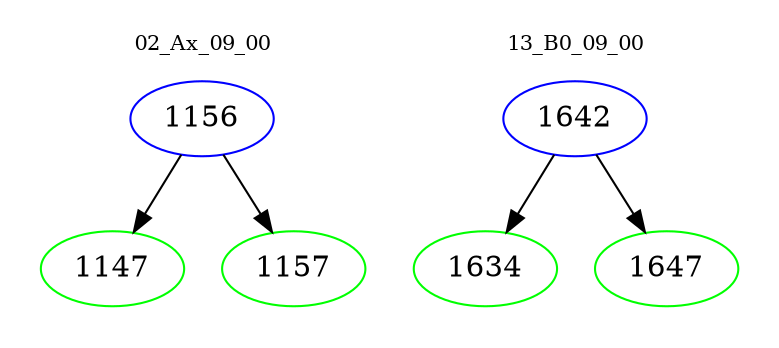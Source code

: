 digraph{
subgraph cluster_0 {
color = white
label = "02_Ax_09_00";
fontsize=10;
T0_1156 [label="1156", color="blue"]
T0_1156 -> T0_1147 [color="black"]
T0_1147 [label="1147", color="green"]
T0_1156 -> T0_1157 [color="black"]
T0_1157 [label="1157", color="green"]
}
subgraph cluster_1 {
color = white
label = "13_B0_09_00";
fontsize=10;
T1_1642 [label="1642", color="blue"]
T1_1642 -> T1_1634 [color="black"]
T1_1634 [label="1634", color="green"]
T1_1642 -> T1_1647 [color="black"]
T1_1647 [label="1647", color="green"]
}
}
